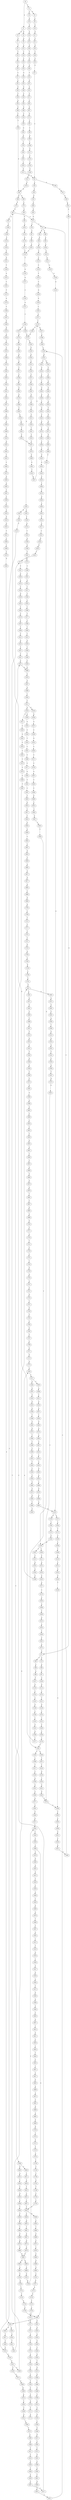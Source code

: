 strict digraph  {
	S0 -> S1 [ label = A ];
	S0 -> S2 [ label = C ];
	S1 -> S3 [ label = A ];
	S1 -> S4 [ label = G ];
	S2 -> S5 [ label = G ];
	S2 -> S6 [ label = C ];
	S3 -> S7 [ label = C ];
	S4 -> S8 [ label = A ];
	S5 -> S9 [ label = C ];
	S6 -> S10 [ label = G ];
	S7 -> S11 [ label = T ];
	S8 -> S12 [ label = A ];
	S9 -> S13 [ label = G ];
	S10 -> S14 [ label = G ];
	S11 -> S15 [ label = T ];
	S12 -> S16 [ label = C ];
	S13 -> S17 [ label = G ];
	S14 -> S18 [ label = A ];
	S15 -> S19 [ label = T ];
	S16 -> S20 [ label = T ];
	S17 -> S21 [ label = T ];
	S18 -> S22 [ label = C ];
	S19 -> S23 [ label = G ];
	S20 -> S24 [ label = G ];
	S21 -> S25 [ label = G ];
	S22 -> S26 [ label = G ];
	S23 -> S27 [ label = C ];
	S24 -> S28 [ label = G ];
	S25 -> S29 [ label = C ];
	S26 -> S30 [ label = T ];
	S27 -> S31 [ label = C ];
	S28 -> S32 [ label = C ];
	S29 -> S33 [ label = C ];
	S30 -> S34 [ label = C ];
	S31 -> S35 [ label = G ];
	S32 -> S36 [ label = G ];
	S33 -> S37 [ label = G ];
	S34 -> S38 [ label = G ];
	S35 -> S39 [ label = T ];
	S36 -> S40 [ label = C ];
	S37 -> S41 [ label = C ];
	S38 -> S42 [ label = T ];
	S39 -> S43 [ label = A ];
	S40 -> S44 [ label = A ];
	S41 -> S45 [ label = C ];
	S41 -> S46 [ label = A ];
	S42 -> S47 [ label = G ];
	S43 -> S48 [ label = G ];
	S44 -> S49 [ label = G ];
	S45 -> S50 [ label = G ];
	S46 -> S51 [ label = A ];
	S47 -> S52 [ label = A ];
	S48 -> S53 [ label = C ];
	S49 -> S54 [ label = C ];
	S50 -> S55 [ label = G ];
	S51 -> S56 [ label = C ];
	S52 -> S57 [ label = C ];
	S53 -> S58 [ label = C ];
	S54 -> S59 [ label = G ];
	S55 -> S60 [ label = T ];
	S56 -> S61 [ label = C ];
	S57 -> S62 [ label = C ];
	S58 -> S63 [ label = G ];
	S59 -> S64 [ label = G ];
	S60 -> S65 [ label = G ];
	S61 -> S66 [ label = A ];
	S62 -> S67 [ label = G ];
	S63 -> S68 [ label = G ];
	S63 -> S69 [ label = C ];
	S64 -> S70 [ label = G ];
	S65 -> S71 [ label = G ];
	S66 -> S72 [ label = G ];
	S67 -> S73 [ label = G ];
	S68 -> S74 [ label = T ];
	S69 -> S75 [ label = T ];
	S70 -> S76 [ label = T ];
	S71 -> S77 [ label = T ];
	S71 -> S78 [ label = A ];
	S72 -> S79 [ label = A ];
	S72 -> S80 [ label = T ];
	S73 -> S81 [ label = T ];
	S74 -> S82 [ label = G ];
	S75 -> S83 [ label = G ];
	S76 -> S84 [ label = G ];
	S77 -> S85 [ label = G ];
	S77 -> S86 [ label = T ];
	S78 -> S87 [ label = A ];
	S79 -> S88 [ label = A ];
	S80 -> S89 [ label = C ];
	S81 -> S90 [ label = C ];
	S82 -> S91 [ label = A ];
	S82 -> S71 [ label = G ];
	S83 -> S92 [ label = G ];
	S84 -> S93 [ label = C ];
	S85 -> S94 [ label = G ];
	S86 -> S95 [ label = A ];
	S87 -> S96 [ label = G ];
	S88 -> S97 [ label = C ];
	S89 -> S98 [ label = G ];
	S90 -> S99 [ label = G ];
	S91 -> S100 [ label = C ];
	S92 -> S101 [ label = A ];
	S93 -> S102 [ label = C ];
	S94 -> S103 [ label = A ];
	S95 -> S104 [ label = G ];
	S96 -> S105 [ label = A ];
	S97 -> S106 [ label = A ];
	S98 -> S107 [ label = C ];
	S99 -> S108 [ label = C ];
	S100 -> S109 [ label = G ];
	S101 -> S110 [ label = A ];
	S102 -> S111 [ label = G ];
	S103 -> S112 [ label = A ];
	S104 -> S113 [ label = A ];
	S105 -> S114 [ label = A ];
	S106 -> S115 [ label = G ];
	S107 -> S116 [ label = G ];
	S108 -> S117 [ label = G ];
	S109 -> S118 [ label = T ];
	S110 -> S119 [ label = G ];
	S111 -> S41 [ label = C ];
	S112 -> S120 [ label = C ];
	S113 -> S121 [ label = A ];
	S114 -> S122 [ label = C ];
	S115 -> S123 [ label = C ];
	S116 -> S124 [ label = C ];
	S117 -> S125 [ label = T ];
	S118 -> S126 [ label = G ];
	S119 -> S127 [ label = A ];
	S120 -> S128 [ label = C ];
	S121 -> S129 [ label = G ];
	S122 -> S130 [ label = G ];
	S123 -> S131 [ label = C ];
	S124 -> S132 [ label = A ];
	S125 -> S133 [ label = A ];
	S126 -> S134 [ label = G ];
	S127 -> S114 [ label = A ];
	S128 -> S135 [ label = T ];
	S129 -> S136 [ label = G ];
	S130 -> S137 [ label = G ];
	S131 -> S138 [ label = G ];
	S132 -> S139 [ label = G ];
	S133 -> S140 [ label = G ];
	S134 -> S141 [ label = G ];
	S135 -> S142 [ label = C ];
	S136 -> S143 [ label = G ];
	S137 -> S144 [ label = C ];
	S138 -> S145 [ label = T ];
	S139 -> S146 [ label = C ];
	S140 -> S147 [ label = C ];
	S141 -> S148 [ label = T ];
	S142 -> S149 [ label = G ];
	S143 -> S150 [ label = G ];
	S144 -> S151 [ label = A ];
	S145 -> S152 [ label = C ];
	S146 -> S153 [ label = C ];
	S147 -> S154 [ label = C ];
	S148 -> S155 [ label = A ];
	S149 -> S156 [ label = G ];
	S150 -> S157 [ label = T ];
	S150 -> S158 [ label = G ];
	S151 -> S159 [ label = C ];
	S152 -> S160 [ label = C ];
	S153 -> S161 [ label = G ];
	S154 -> S63 [ label = G ];
	S155 -> S162 [ label = C ];
	S156 -> S163 [ label = C ];
	S157 -> S164 [ label = C ];
	S158 -> S165 [ label = T ];
	S159 -> S166 [ label = C ];
	S159 -> S167 [ label = T ];
	S160 -> S168 [ label = T ];
	S161 -> S169 [ label = G ];
	S162 -> S170 [ label = T ];
	S163 -> S171 [ label = A ];
	S164 -> S172 [ label = T ];
	S165 -> S173 [ label = C ];
	S166 -> S174 [ label = G ];
	S167 -> S175 [ label = G ];
	S168 -> S176 [ label = C ];
	S169 -> S177 [ label = T ];
	S170 -> S178 [ label = A ];
	S171 -> S179 [ label = C ];
	S172 -> S180 [ label = C ];
	S173 -> S181 [ label = C ];
	S174 -> S182 [ label = A ];
	S174 -> S183 [ label = G ];
	S175 -> S184 [ label = G ];
	S176 -> S185 [ label = T ];
	S177 -> S82 [ label = G ];
	S178 -> S186 [ label = T ];
	S179 -> S187 [ label = G ];
	S179 -> S188 [ label = C ];
	S180 -> S189 [ label = T ];
	S181 -> S190 [ label = G ];
	S182 -> S191 [ label = G ];
	S182 -> S192 [ label = A ];
	S183 -> S193 [ label = G ];
	S184 -> S194 [ label = G ];
	S185 -> S195 [ label = T ];
	S185 -> S196 [ label = G ];
	S186 -> S197 [ label = T ];
	S187 -> S198 [ label = C ];
	S188 -> S174 [ label = G ];
	S189 -> S199 [ label = C ];
	S190 -> S200 [ label = C ];
	S190 -> S201 [ label = T ];
	S191 -> S202 [ label = T ];
	S192 -> S203 [ label = T ];
	S193 -> S204 [ label = A ];
	S194 -> S205 [ label = A ];
	S195 -> S206 [ label = C ];
	S196 -> S207 [ label = T ];
	S197 -> S208 [ label = G ];
	S198 -> S209 [ label = G ];
	S199 -> S210 [ label = G ];
	S200 -> S211 [ label = C ];
	S201 -> S212 [ label = C ];
	S202 -> S213 [ label = C ];
	S203 -> S214 [ label = G ];
	S204 -> S215 [ label = A ];
	S205 -> S216 [ label = A ];
	S206 -> S217 [ label = T ];
	S207 -> S218 [ label = C ];
	S208 -> S219 [ label = G ];
	S209 -> S220 [ label = C ];
	S210 -> S221 [ label = T ];
	S211 -> S222 [ label = G ];
	S212 -> S223 [ label = G ];
	S213 -> S224 [ label = C ];
	S214 -> S225 [ label = T ];
	S215 -> S226 [ label = T ];
	S216 -> S227 [ label = C ];
	S217 -> S228 [ label = C ];
	S218 -> S229 [ label = G ];
	S219 -> S230 [ label = A ];
	S220 -> S231 [ label = G ];
	S221 -> S232 [ label = G ];
	S222 -> S233 [ label = G ];
	S223 -> S234 [ label = G ];
	S224 -> S235 [ label = A ];
	S225 -> S236 [ label = A ];
	S226 -> S237 [ label = T ];
	S227 -> S238 [ label = T ];
	S228 -> S239 [ label = G ];
	S229 -> S240 [ label = T ];
	S230 -> S241 [ label = A ];
	S231 -> S242 [ label = C ];
	S231 -> S243 [ label = G ];
	S232 -> S244 [ label = G ];
	S233 -> S245 [ label = A ];
	S234 -> S246 [ label = A ];
	S235 -> S247 [ label = G ];
	S236 -> S248 [ label = G ];
	S237 -> S249 [ label = G ];
	S238 -> S250 [ label = G ];
	S239 -> S251 [ label = G ];
	S240 -> S252 [ label = G ];
	S241 -> S253 [ label = C ];
	S242 -> S254 [ label = G ];
	S243 -> S255 [ label = C ];
	S244 -> S256 [ label = T ];
	S245 -> S257 [ label = A ];
	S246 -> S258 [ label = A ];
	S247 -> S259 [ label = T ];
	S247 -> S260 [ label = C ];
	S248 -> S261 [ label = T ];
	S249 -> S262 [ label = A ];
	S250 -> S263 [ label = G ];
	S251 -> S264 [ label = A ];
	S252 -> S265 [ label = G ];
	S253 -> S266 [ label = G ];
	S254 -> S267 [ label = T ];
	S255 -> S268 [ label = T ];
	S256 -> S269 [ label = A ];
	S257 -> S270 [ label = C ];
	S258 -> S271 [ label = C ];
	S259 -> S272 [ label = A ];
	S260 -> S273 [ label = T ];
	S261 -> S274 [ label = T ];
	S262 -> S275 [ label = A ];
	S263 -> S276 [ label = A ];
	S264 -> S277 [ label = G ];
	S265 -> S278 [ label = T ];
	S266 -> S279 [ label = G ];
	S267 -> S280 [ label = C ];
	S268 -> S281 [ label = G ];
	S269 -> S282 [ label = C ];
	S270 -> S283 [ label = T ];
	S271 -> S284 [ label = A ];
	S271 -> S285 [ label = T ];
	S272 -> S286 [ label = G ];
	S273 -> S287 [ label = T ];
	S274 -> S288 [ label = T ];
	S275 -> S289 [ label = C ];
	S276 -> S290 [ label = C ];
	S277 -> S291 [ label = A ];
	S278 -> S269 [ label = A ];
	S279 -> S292 [ label = T ];
	S280 -> S293 [ label = G ];
	S281 -> S294 [ label = G ];
	S282 -> S295 [ label = C ];
	S283 -> S296 [ label = G ];
	S284 -> S297 [ label = G ];
	S285 -> S298 [ label = A ];
	S286 -> S299 [ label = G ];
	S287 -> S300 [ label = C ];
	S288 -> S301 [ label = C ];
	S289 -> S302 [ label = C ];
	S290 -> S303 [ label = C ];
	S291 -> S304 [ label = G ];
	S292 -> S305 [ label = A ];
	S293 -> S306 [ label = A ];
	S294 -> S307 [ label = A ];
	S295 -> S308 [ label = G ];
	S296 -> S309 [ label = C ];
	S297 -> S310 [ label = G ];
	S298 -> S311 [ label = C ];
	S299 -> S312 [ label = G ];
	S300 -> S313 [ label = A ];
	S301 -> S314 [ label = A ];
	S302 -> S315 [ label = C ];
	S303 -> S316 [ label = C ];
	S304 -> S317 [ label = G ];
	S305 -> S318 [ label = C ];
	S306 -> S319 [ label = C ];
	S307 -> S320 [ label = A ];
	S308 -> S321 [ label = G ];
	S309 -> S322 [ label = A ];
	S310 -> S323 [ label = A ];
	S311 -> S324 [ label = A ];
	S312 -> S325 [ label = T ];
	S313 -> S326 [ label = C ];
	S314 -> S327 [ label = C ];
	S315 -> S328 [ label = G ];
	S316 -> S329 [ label = G ];
	S317 -> S330 [ label = T ];
	S318 -> S331 [ label = G ];
	S319 -> S332 [ label = G ];
	S320 -> S333 [ label = T ];
	S321 -> S334 [ label = T ];
	S322 -> S335 [ label = A ];
	S323 -> S336 [ label = A ];
	S324 -> S337 [ label = A ];
	S325 -> S338 [ label = C ];
	S326 -> S339 [ label = G ];
	S327 -> S340 [ label = T ];
	S328 -> S341 [ label = T ];
	S329 -> S342 [ label = T ];
	S330 -> S343 [ label = C ];
	S331 -> S344 [ label = A ];
	S332 -> S345 [ label = C ];
	S333 -> S346 [ label = G ];
	S334 -> S347 [ label = G ];
	S335 -> S348 [ label = C ];
	S336 -> S349 [ label = T ];
	S337 -> S350 [ label = C ];
	S338 -> S351 [ label = A ];
	S339 -> S352 [ label = C ];
	S340 -> S353 [ label = C ];
	S341 -> S354 [ label = C ];
	S342 -> S355 [ label = C ];
	S343 -> S356 [ label = C ];
	S344 -> S357 [ label = A ];
	S345 -> S358 [ label = G ];
	S346 -> S359 [ label = G ];
	S347 -> S360 [ label = G ];
	S348 -> S361 [ label = C ];
	S349 -> S362 [ label = A ];
	S350 -> S363 [ label = G ];
	S351 -> S364 [ label = C ];
	S352 -> S365 [ label = C ];
	S353 -> S366 [ label = C ];
	S354 -> S367 [ label = T ];
	S355 -> S367 [ label = T ];
	S356 -> S368 [ label = C ];
	S357 -> S369 [ label = G ];
	S358 -> S370 [ label = C ];
	S359 -> S371 [ label = G ];
	S360 -> S77 [ label = T ];
	S361 -> S372 [ label = A ];
	S362 -> S373 [ label = G ];
	S363 -> S374 [ label = A ];
	S364 -> S375 [ label = T ];
	S365 -> S376 [ label = C ];
	S366 -> S377 [ label = T ];
	S367 -> S378 [ label = C ];
	S368 -> S379 [ label = A ];
	S368 -> S380 [ label = G ];
	S369 -> S381 [ label = A ];
	S370 -> S382 [ label = C ];
	S371 -> S383 [ label = G ];
	S372 -> S72 [ label = G ];
	S373 -> S384 [ label = T ];
	S374 -> S385 [ label = A ];
	S375 -> S386 [ label = C ];
	S376 -> S387 [ label = T ];
	S377 -> S388 [ label = T ];
	S378 -> S389 [ label = G ];
	S379 -> S390 [ label = G ];
	S380 -> S391 [ label = G ];
	S380 -> S392 [ label = A ];
	S381 -> S393 [ label = A ];
	S382 -> S394 [ label = T ];
	S383 -> S395 [ label = T ];
	S384 -> S396 [ label = C ];
	S385 -> S397 [ label = A ];
	S386 -> S398 [ label = G ];
	S387 -> S399 [ label = T ];
	S388 -> S400 [ label = T ];
	S389 -> S401 [ label = G ];
	S390 -> S402 [ label = A ];
	S391 -> S403 [ label = A ];
	S392 -> S404 [ label = G ];
	S392 -> S405 [ label = A ];
	S393 -> S406 [ label = G ];
	S394 -> S407 [ label = C ];
	S395 -> S408 [ label = C ];
	S396 -> S409 [ label = T ];
	S397 -> S410 [ label = A ];
	S398 -> S411 [ label = C ];
	S399 -> S412 [ label = C ];
	S400 -> S413 [ label = C ];
	S401 -> S414 [ label = C ];
	S402 -> S415 [ label = G ];
	S403 -> S416 [ label = G ];
	S404 -> S417 [ label = T ];
	S405 -> S418 [ label = G ];
	S406 -> S419 [ label = T ];
	S407 -> S420 [ label = G ];
	S408 -> S421 [ label = C ];
	S409 -> S422 [ label = C ];
	S410 -> S423 [ label = C ];
	S411 -> S424 [ label = T ];
	S412 -> S425 [ label = A ];
	S413 -> S426 [ label = A ];
	S414 -> S427 [ label = A ];
	S415 -> S428 [ label = C ];
	S416 -> S429 [ label = G ];
	S417 -> S430 [ label = C ];
	S418 -> S431 [ label = T ];
	S419 -> S432 [ label = G ];
	S420 -> S433 [ label = G ];
	S421 -> S190 [ label = G ];
	S422 -> S434 [ label = T ];
	S423 -> S435 [ label = A ];
	S424 -> S436 [ label = T ];
	S425 -> S437 [ label = T ];
	S426 -> S438 [ label = T ];
	S427 -> S179 [ label = C ];
	S428 -> S439 [ label = C ];
	S429 -> S440 [ label = C ];
	S430 -> S224 [ label = C ];
	S431 -> S441 [ label = C ];
	S432 -> S442 [ label = T ];
	S433 -> S443 [ label = G ];
	S434 -> S444 [ label = C ];
	S435 -> S445 [ label = G ];
	S436 -> S446 [ label = C ];
	S437 -> S447 [ label = C ];
	S438 -> S448 [ label = C ];
	S439 -> S449 [ label = A ];
	S440 -> S450 [ label = G ];
	S441 -> S451 [ label = G ];
	S442 -> S452 [ label = C ];
	S443 -> S453 [ label = C ];
	S444 -> S454 [ label = T ];
	S445 -> S455 [ label = A ];
	S446 -> S456 [ label = A ];
	S447 -> S457 [ label = C ];
	S448 -> S458 [ label = C ];
	S449 -> S459 [ label = C ];
	S450 -> S460 [ label = T ];
	S451 -> S461 [ label = C ];
	S451 -> S462 [ label = A ];
	S452 -> S463 [ label = C ];
	S453 -> S464 [ label = T ];
	S454 -> S465 [ label = G ];
	S455 -> S466 [ label = A ];
	S456 -> S467 [ label = T ];
	S457 -> S468 [ label = A ];
	S458 -> S468 [ label = A ];
	S459 -> S469 [ label = G ];
	S460 -> S470 [ label = G ];
	S461 -> S471 [ label = G ];
	S462 -> S472 [ label = G ];
	S463 -> S473 [ label = T ];
	S464 -> S474 [ label = C ];
	S465 -> S475 [ label = A ];
	S466 -> S476 [ label = G ];
	S467 -> S477 [ label = C ];
	S468 -> S478 [ label = G ];
	S469 -> S479 [ label = G ];
	S470 -> S480 [ label = G ];
	S471 -> S481 [ label = G ];
	S472 -> S482 [ label = G ];
	S473 -> S483 [ label = G ];
	S474 -> S484 [ label = A ];
	S475 -> S485 [ label = G ];
	S476 -> S486 [ label = G ];
	S477 -> S457 [ label = C ];
	S478 -> S487 [ label = A ];
	S479 -> S488 [ label = T ];
	S480 -> S489 [ label = T ];
	S481 -> S490 [ label = C ];
	S482 -> S491 [ label = T ];
	S483 -> S492 [ label = G ];
	S484 -> S493 [ label = C ];
	S485 -> S494 [ label = T ];
	S486 -> S495 [ label = G ];
	S487 -> S496 [ label = A ];
	S488 -> S497 [ label = T ];
	S489 -> S498 [ label = A ];
	S490 -> S499 [ label = T ];
	S491 -> S500 [ label = A ];
	S492 -> S501 [ label = C ];
	S493 -> S502 [ label = G ];
	S494 -> S503 [ label = A ];
	S495 -> S150 [ label = G ];
	S496 -> S504 [ label = C ];
	S497 -> S505 [ label = A ];
	S498 -> S506 [ label = T ];
	S499 -> S507 [ label = A ];
	S500 -> S508 [ label = T ];
	S501 -> S509 [ label = C ];
	S502 -> S510 [ label = T ];
	S504 -> S511 [ label = C ];
	S505 -> S512 [ label = C ];
	S506 -> S513 [ label = G ];
	S507 -> S514 [ label = T ];
	S508 -> S515 [ label = A ];
	S509 -> S516 [ label = T ];
	S510 -> S517 [ label = C ];
	S511 -> S518 [ label = A ];
	S511 -> S519 [ label = G ];
	S512 -> S520 [ label = T ];
	S513 -> S521 [ label = A ];
	S514 -> S522 [ label = A ];
	S515 -> S523 [ label = A ];
	S516 -> S524 [ label = G ];
	S517 -> S525 [ label = C ];
	S518 -> S526 [ label = G ];
	S518 -> S527 [ label = C ];
	S519 -> S528 [ label = G ];
	S520 -> S529 [ label = G ];
	S521 -> S530 [ label = G ];
	S522 -> S531 [ label = G ];
	S523 -> S532 [ label = G ];
	S524 -> S533 [ label = G ];
	S525 -> S534 [ label = A ];
	S526 -> S535 [ label = A ];
	S527 -> S536 [ label = C ];
	S528 -> S537 [ label = A ];
	S529 -> S538 [ label = C ];
	S530 -> S539 [ label = C ];
	S531 -> S540 [ label = T ];
	S532 -> S541 [ label = T ];
	S533 -> S542 [ label = G ];
	S534 -> S543 [ label = G ];
	S535 -> S544 [ label = C ];
	S536 -> S545 [ label = A ];
	S537 -> S546 [ label = C ];
	S538 -> S547 [ label = A ];
	S539 -> S548 [ label = G ];
	S540 -> S549 [ label = A ];
	S541 -> S550 [ label = C ];
	S542 -> S551 [ label = T ];
	S543 -> S552 [ label = C ];
	S544 -> S553 [ label = T ];
	S545 -> S554 [ label = C ];
	S546 -> S555 [ label = G ];
	S547 -> S556 [ label = G ];
	S548 -> S557 [ label = G ];
	S549 -> S558 [ label = G ];
	S550 -> S559 [ label = G ];
	S551 -> S560 [ label = C ];
	S552 -> S273 [ label = T ];
	S553 -> S561 [ label = C ];
	S554 -> S562 [ label = C ];
	S555 -> S563 [ label = C ];
	S556 -> S564 [ label = A ];
	S557 -> S565 [ label = T ];
	S558 -> S566 [ label = C ];
	S559 -> S567 [ label = T ];
	S560 -> S568 [ label = C ];
	S561 -> S569 [ label = C ];
	S562 -> S570 [ label = C ];
	S563 -> S571 [ label = C ];
	S564 -> S572 [ label = C ];
	S565 -> S573 [ label = C ];
	S566 -> S574 [ label = C ];
	S567 -> S575 [ label = G ];
	S568 -> S576 [ label = C ];
	S569 -> S577 [ label = C ];
	S570 -> S578 [ label = C ];
	S571 -> S579 [ label = C ];
	S572 -> S580 [ label = G ];
	S573 -> S581 [ label = G ];
	S574 -> S582 [ label = G ];
	S575 -> S583 [ label = G ];
	S576 -> S584 [ label = G ];
	S577 -> S585 [ label = A ];
	S578 -> S586 [ label = T ];
	S579 -> S587 [ label = A ];
	S580 -> S588 [ label = G ];
	S581 -> S589 [ label = C ];
	S582 -> S590 [ label = A ];
	S583 -> S278 [ label = T ];
	S584 -> S392 [ label = A ];
	S585 -> S591 [ label = T ];
	S586 -> S592 [ label = T ];
	S587 -> S593 [ label = T ];
	S588 -> S594 [ label = A ];
	S589 -> S595 [ label = A ];
	S590 -> S596 [ label = A ];
	S591 -> S597 [ label = C ];
	S592 -> S598 [ label = C ];
	S593 -> S599 [ label = C ];
	S594 -> S600 [ label = C ];
	S595 -> S601 [ label = C ];
	S596 -> S602 [ label = A ];
	S597 -> S603 [ label = T ];
	S598 -> S604 [ label = C ];
	S598 -> S605 [ label = G ];
	S599 -> S606 [ label = G ];
	S600 -> S607 [ label = A ];
	S601 -> S608 [ label = G ];
	S602 -> S609 [ label = C ];
	S603 -> S610 [ label = G ];
	S604 -> S611 [ label = T ];
	S605 -> S612 [ label = A ];
	S606 -> S613 [ label = T ];
	S607 -> S614 [ label = C ];
	S608 -> S615 [ label = C ];
	S609 -> S616 [ label = C ];
	S610 -> S617 [ label = C ];
	S611 -> S618 [ label = G ];
	S612 -> S619 [ label = T ];
	S613 -> S620 [ label = C ];
	S614 -> S621 [ label = A ];
	S615 -> S622 [ label = G ];
	S616 -> S623 [ label = C ];
	S617 -> S624 [ label = C ];
	S618 -> S625 [ label = T ];
	S619 -> S626 [ label = C ];
	S620 -> S627 [ label = C ];
	S621 -> S628 [ label = C ];
	S622 -> S220 [ label = C ];
	S623 -> S629 [ label = C ];
	S624 -> S630 [ label = A ];
	S625 -> S631 [ label = C ];
	S626 -> S632 [ label = G ];
	S627 -> S633 [ label = T ];
	S628 -> S634 [ label = C ];
	S629 -> S635 [ label = G ];
	S630 -> S636 [ label = G ];
	S631 -> S637 [ label = C ];
	S632 -> S638 [ label = T ];
	S633 -> S639 [ label = C ];
	S634 -> S640 [ label = T ];
	S635 -> S641 [ label = A ];
	S636 -> S642 [ label = T ];
	S637 -> S643 [ label = T ];
	S638 -> S644 [ label = T ];
	S639 -> S185 [ label = T ];
	S640 -> S645 [ label = C ];
	S641 -> S646 [ label = C ];
	S642 -> S647 [ label = C ];
	S643 -> S648 [ label = A ];
	S643 -> S649 [ label = T ];
	S644 -> S650 [ label = T ];
	S645 -> S651 [ label = T ];
	S646 -> S652 [ label = T ];
	S647 -> S653 [ label = G ];
	S648 -> S654 [ label = C ];
	S649 -> S655 [ label = G ];
	S650 -> S656 [ label = G ];
	S651 -> S657 [ label = A ];
	S652 -> S658 [ label = A ];
	S653 -> S659 [ label = T ];
	S654 -> S660 [ label = T ];
	S655 -> S661 [ label = T ];
	S656 -> S662 [ label = T ];
	S657 -> S663 [ label = G ];
	S658 -> S664 [ label = G ];
	S659 -> S665 [ label = A ];
	S660 -> S666 [ label = A ];
	S661 -> S667 [ label = A ];
	S662 -> S668 [ label = A ];
	S663 -> S669 [ label = A ];
	S664 -> S670 [ label = A ];
	S665 -> S671 [ label = A ];
	S666 -> S672 [ label = C ];
	S667 -> S673 [ label = G ];
	S668 -> S674 [ label = G ];
	S669 -> S675 [ label = A ];
	S670 -> S676 [ label = A ];
	S671 -> S677 [ label = G ];
	S672 -> S678 [ label = C ];
	S673 -> S679 [ label = G ];
	S674 -> S680 [ label = G ];
	S675 -> S681 [ label = C ];
	S676 -> S682 [ label = T ];
	S677 -> S683 [ label = A ];
	S678 -> S684 [ label = A ];
	S679 -> S685 [ label = A ];
	S680 -> S685 [ label = A ];
	S681 -> S686 [ label = G ];
	S682 -> S687 [ label = C ];
	S683 -> S688 [ label = C ];
	S684 -> S689 [ label = G ];
	S685 -> S690 [ label = G ];
	S685 -> S691 [ label = A ];
	S686 -> S692 [ label = A ];
	S687 -> S693 [ label = G ];
	S688 -> S694 [ label = G ];
	S689 -> S695 [ label = G ];
	S690 -> S696 [ label = A ];
	S691 -> S697 [ label = A ];
	S692 -> S698 [ label = G ];
	S693 -> S699 [ label = G ];
	S694 -> S700 [ label = G ];
	S695 -> S701 [ label = A ];
	S696 -> S702 [ label = G ];
	S697 -> S703 [ label = G ];
	S698 -> S704 [ label = G ];
	S699 -> S705 [ label = G ];
	S700 -> S706 [ label = C ];
	S701 -> S707 [ label = G ];
	S702 -> S708 [ label = G ];
	S703 -> S709 [ label = G ];
	S704 -> S710 [ label = T ];
	S705 -> S711 [ label = T ];
	S706 -> S712 [ label = T ];
	S707 -> S713 [ label = A ];
	S708 -> S330 [ label = T ];
	S709 -> S714 [ label = T ];
	S710 -> S715 [ label = G ];
	S711 -> S716 [ label = A ];
	S712 -> S717 [ label = C ];
	S713 -> S718 [ label = G ];
	S714 -> S719 [ label = C ];
	S715 -> S720 [ label = T ];
	S716 -> S721 [ label = T ];
	S717 -> S722 [ label = T ];
	S718 -> S723 [ label = T ];
	S719 -> S724 [ label = C ];
	S720 -> S725 [ label = C ];
	S721 -> S726 [ label = C ];
	S722 -> S727 [ label = C ];
	S723 -> S728 [ label = C ];
	S724 -> S729 [ label = C ];
	S725 -> S730 [ label = C ];
	S726 -> S731 [ label = C ];
	S727 -> S732 [ label = G ];
	S728 -> S733 [ label = A ];
	S729 -> S380 [ label = G ];
	S730 -> S734 [ label = C ];
	S731 -> S735 [ label = C ];
	S732 -> S736 [ label = A ];
	S733 -> S737 [ label = G ];
	S734 -> S738 [ label = T ];
	S735 -> S739 [ label = G ];
	S736 -> S740 [ label = A ];
	S737 -> S741 [ label = G ];
	S738 -> S742 [ label = G ];
	S739 -> S743 [ label = A ];
	S740 -> S744 [ label = G ];
	S741 -> S745 [ label = A ];
	S742 -> S746 [ label = T ];
	S743 -> S747 [ label = A ];
	S744 -> S748 [ label = T ];
	S745 -> S749 [ label = C ];
	S746 -> S750 [ label = C ];
	S747 -> S751 [ label = A ];
	S748 -> S752 [ label = C ];
	S749 -> S753 [ label = C ];
	S750 -> S754 [ label = C ];
	S751 -> S755 [ label = G ];
	S752 -> S451 [ label = G ];
	S753 -> S756 [ label = A ];
	S754 -> S643 [ label = T ];
	S755 -> S757 [ label = T ];
	S756 -> S758 [ label = G ];
	S757 -> S759 [ label = G ];
	S758 -> S760 [ label = T ];
	S759 -> S761 [ label = T ];
	S760 -> S762 [ label = C ];
	S761 -> S763 [ label = C ];
	S762 -> S764 [ label = T ];
	S763 -> S765 [ label = G ];
	S764 -> S766 [ label = C ];
	S765 -> S767 [ label = T ];
	S766 -> S768 [ label = T ];
	S767 -> S769 [ label = C ];
	S768 -> S770 [ label = G ];
	S769 -> S771 [ label = G ];
	S770 -> S772 [ label = T ];
	S771 -> S773 [ label = G ];
	S772 -> S774 [ label = A ];
	S773 -> S775 [ label = A ];
	S775 -> S258 [ label = A ];
}
